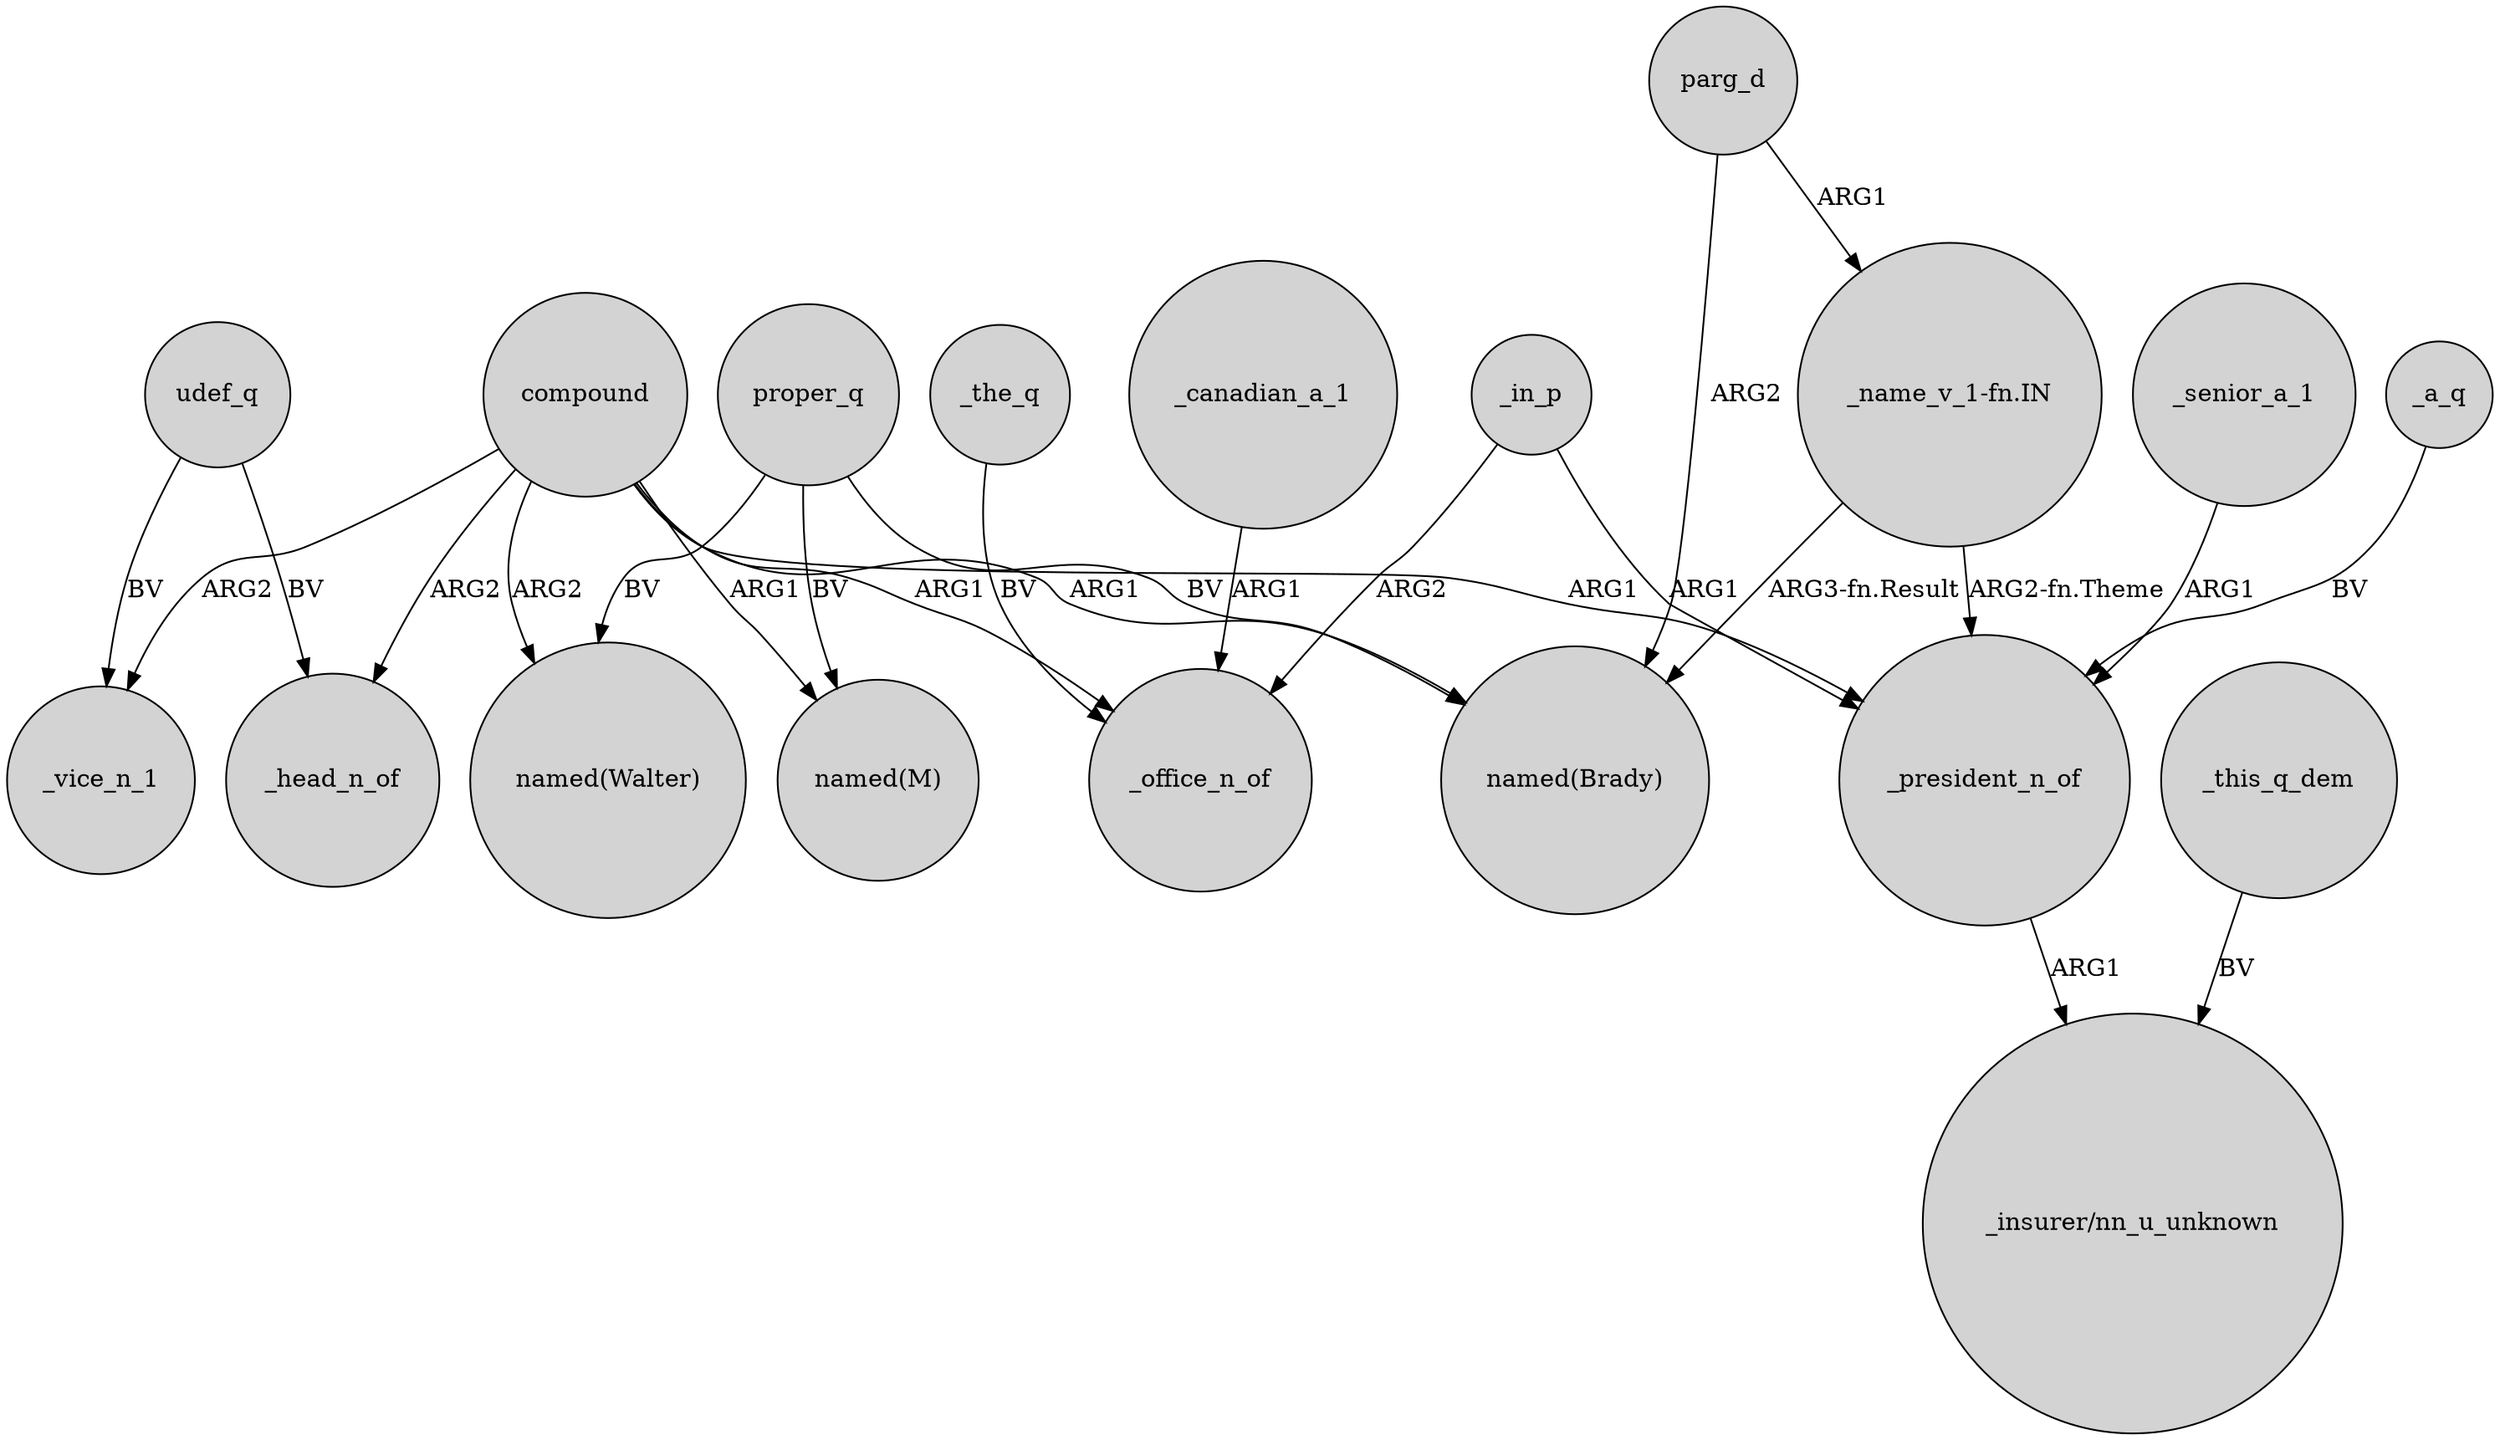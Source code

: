 digraph {
	node [shape=circle style=filled]
	compound -> _vice_n_1 [label=ARG2]
	_in_p -> _president_n_of [label=ARG1]
	proper_q -> "named(Walter)" [label=BV]
	compound -> _head_n_of [label=ARG2]
	compound -> "named(Brady)" [label=ARG1]
	compound -> _office_n_of [label=ARG1]
	parg_d -> "named(Brady)" [label=ARG2]
	"_name_v_1-fn.IN" -> "named(Brady)" [label="ARG3-fn.Result"]
	_this_q_dem -> "_insurer/nn_u_unknown" [label=BV]
	_senior_a_1 -> _president_n_of [label=ARG1]
	proper_q -> "named(M)" [label=BV]
	udef_q -> _vice_n_1 [label=BV]
	_the_q -> _office_n_of [label=BV]
	proper_q -> "named(Brady)" [label=BV]
	_in_p -> _office_n_of [label=ARG2]
	"_name_v_1-fn.IN" -> _president_n_of [label="ARG2-fn.Theme"]
	_president_n_of -> "_insurer/nn_u_unknown" [label=ARG1]
	compound -> "named(M)" [label=ARG1]
	compound -> _president_n_of [label=ARG1]
	udef_q -> _head_n_of [label=BV]
	_a_q -> _president_n_of [label=BV]
	parg_d -> "_name_v_1-fn.IN" [label=ARG1]
	_canadian_a_1 -> _office_n_of [label=ARG1]
	compound -> "named(Walter)" [label=ARG2]
}
